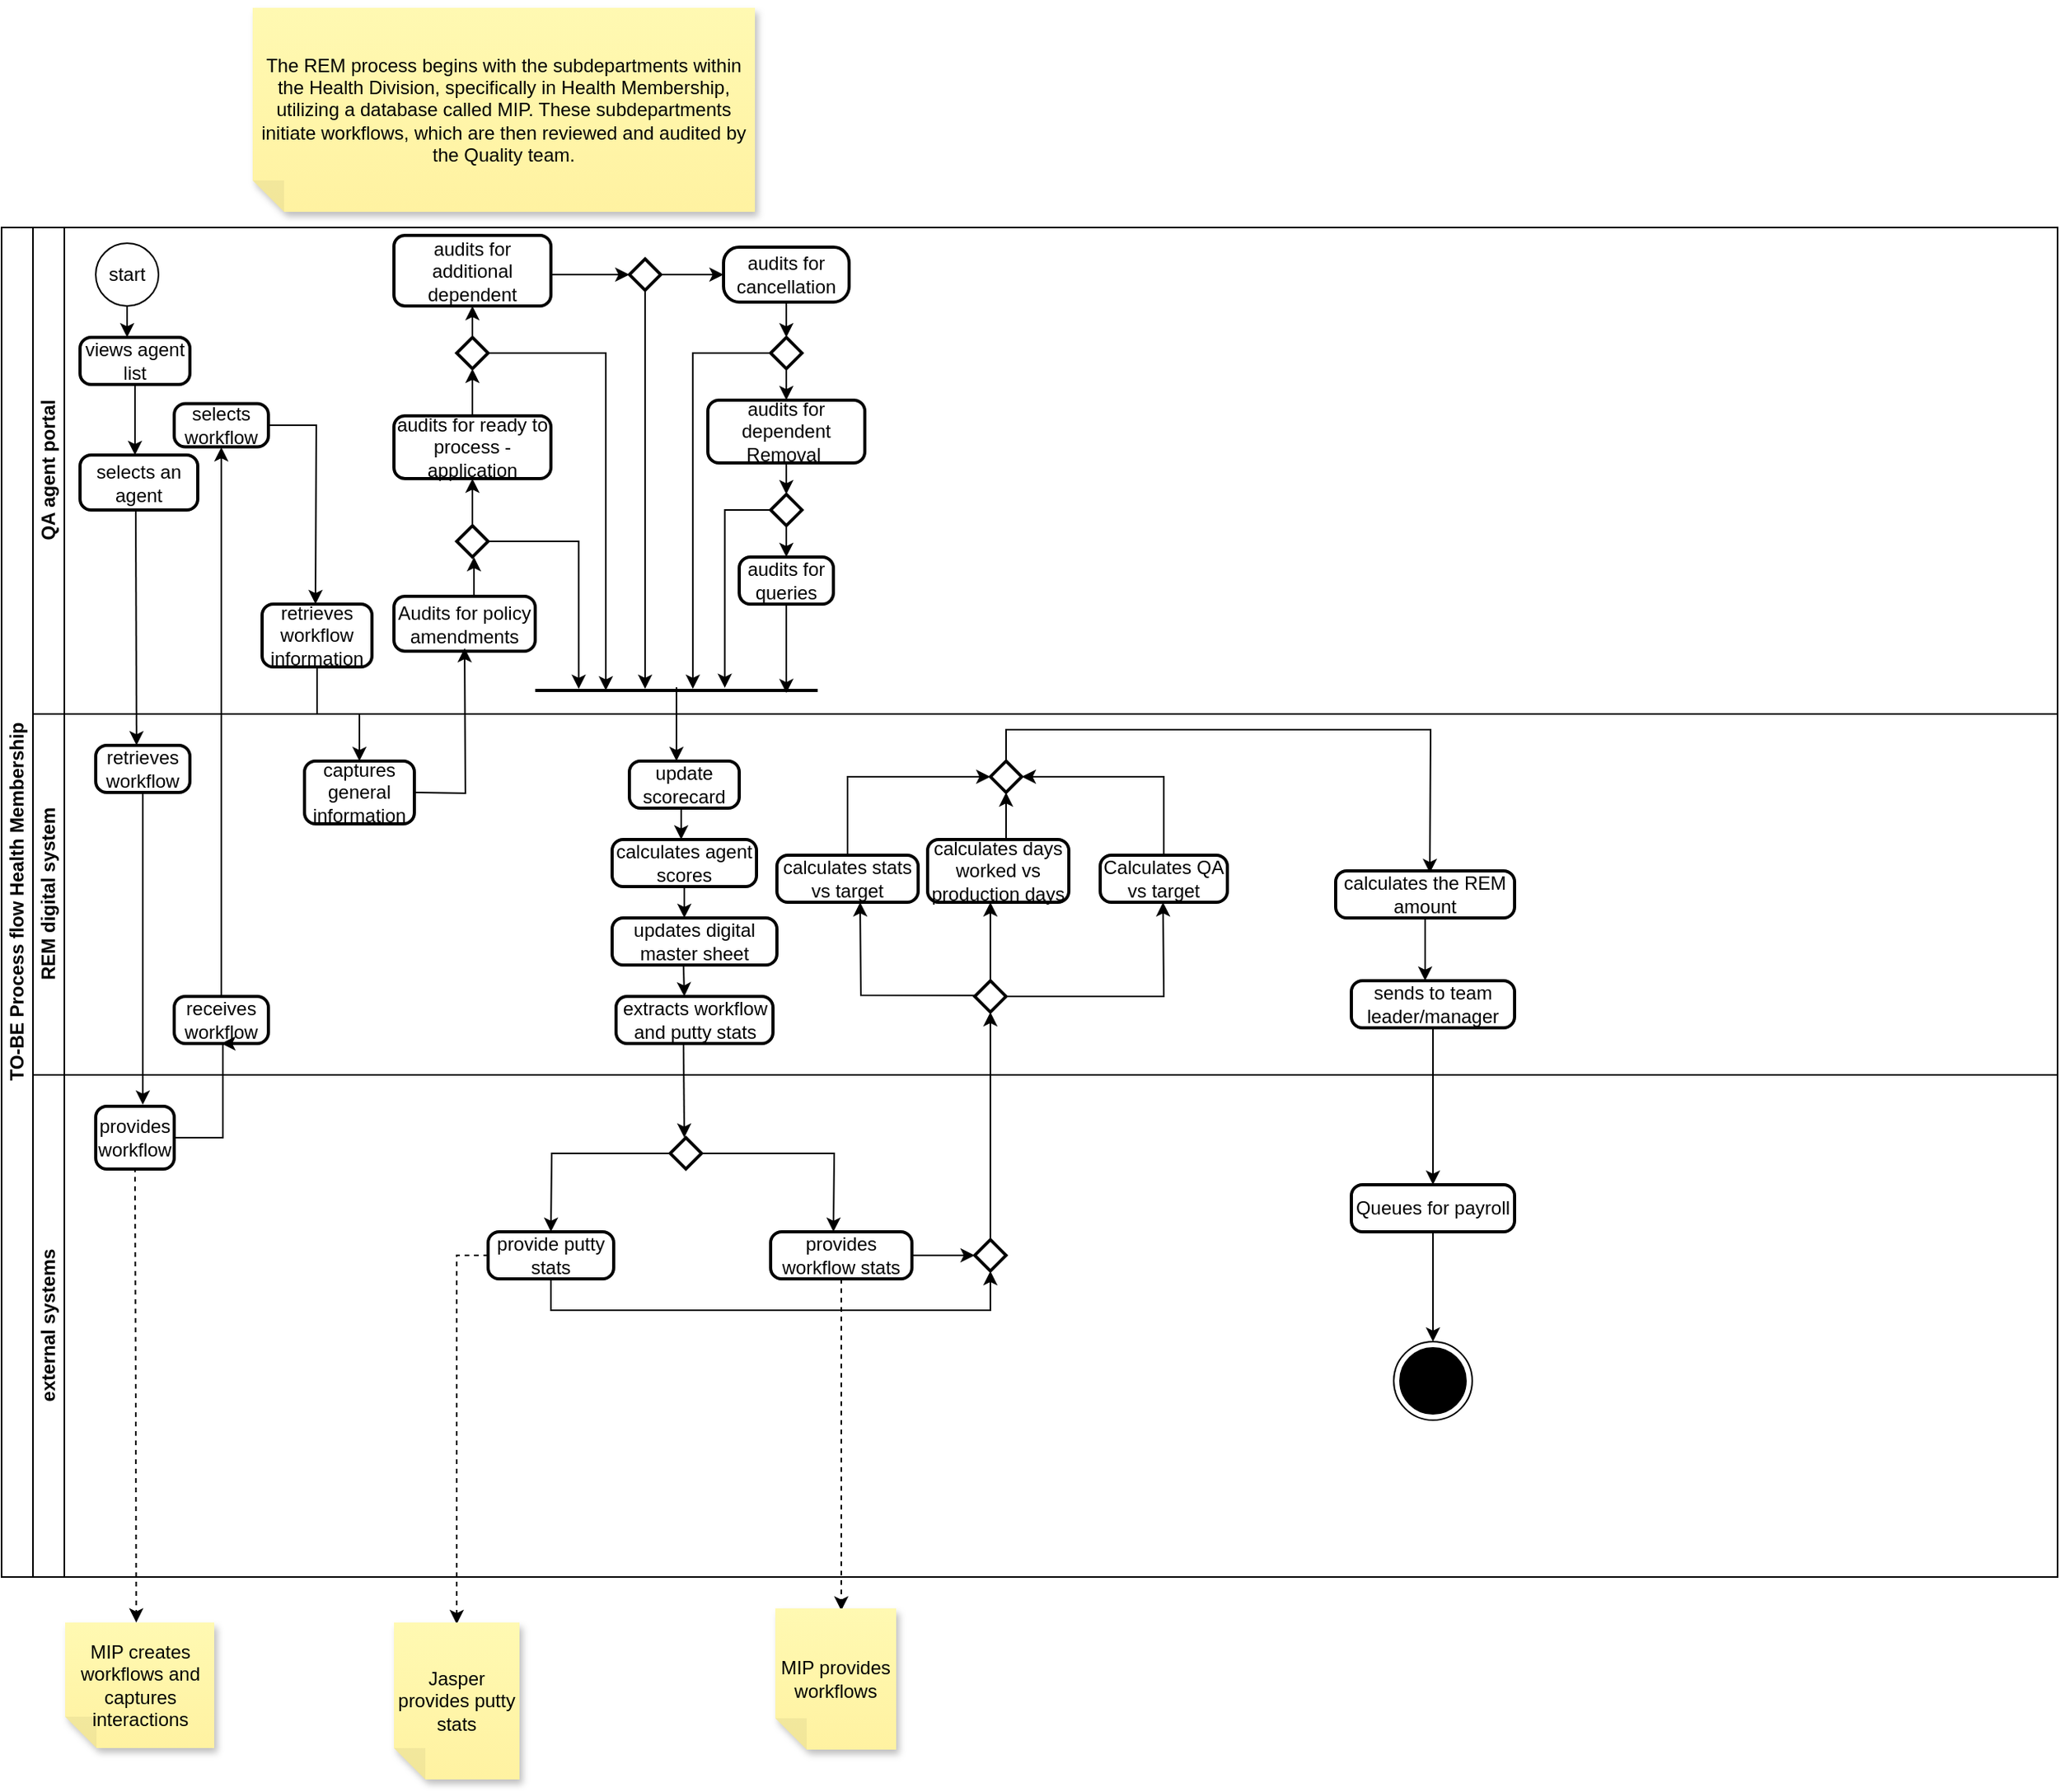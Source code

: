 <mxfile version="26.0.11">
  <diagram name="Page-1" id="Mo5LXh9xZfSiJ2UVL5K4">
    <mxGraphModel dx="794" dy="454" grid="1" gridSize="10" guides="1" tooltips="1" connect="1" arrows="1" fold="1" page="1" pageScale="1" pageWidth="850" pageHeight="1100" math="0" shadow="0">
      <root>
        <mxCell id="0" />
        <mxCell id="1" parent="0" />
        <mxCell id="3YAbdTH7UzKuv2VdQoLU-1" value="TO-BE Process flow Health Membership" style="swimlane;html=1;childLayout=stackLayout;resizeParent=1;resizeParentMax=0;horizontal=0;startSize=20;horizontalStack=0;" parent="1" vertex="1">
          <mxGeometry x="60" y="190" width="1310" height="860" as="geometry" />
        </mxCell>
        <mxCell id="3YAbdTH7UzKuv2VdQoLU-2" value="QA agent portal" style="swimlane;html=1;startSize=20;horizontal=0;" parent="3YAbdTH7UzKuv2VdQoLU-1" vertex="1">
          <mxGeometry x="20" width="1290" height="310" as="geometry" />
        </mxCell>
        <mxCell id="YWEc_yPuf_eXvl1y4lAa-35" style="edgeStyle=orthogonalEdgeStyle;rounded=0;orthogonalLoop=1;jettySize=auto;html=1;exitX=0.5;exitY=1;exitDx=0;exitDy=0;" parent="3YAbdTH7UzKuv2VdQoLU-2" source="YWEc_yPuf_eXvl1y4lAa-24" edge="1">
          <mxGeometry relative="1" as="geometry">
            <mxPoint x="60" y="70" as="targetPoint" />
          </mxGeometry>
        </mxCell>
        <mxCell id="YWEc_yPuf_eXvl1y4lAa-24" value="start" style="ellipse;whiteSpace=wrap;html=1;" parent="3YAbdTH7UzKuv2VdQoLU-2" vertex="1">
          <mxGeometry x="40" y="10" width="40" height="40" as="geometry" />
        </mxCell>
        <mxCell id="YWEc_yPuf_eXvl1y4lAa-36" style="edgeStyle=orthogonalEdgeStyle;rounded=0;orthogonalLoop=1;jettySize=auto;html=1;exitX=0.5;exitY=1;exitDx=0;exitDy=0;" parent="3YAbdTH7UzKuv2VdQoLU-2" source="YWEc_yPuf_eXvl1y4lAa-26" edge="1">
          <mxGeometry relative="1" as="geometry">
            <mxPoint x="65" y="145" as="targetPoint" />
            <mxPoint x="65" y="105" as="sourcePoint" />
          </mxGeometry>
        </mxCell>
        <mxCell id="YWEc_yPuf_eXvl1y4lAa-26" value="views agent list" style="rounded=1;whiteSpace=wrap;html=1;absoluteArcSize=1;arcSize=14;strokeWidth=2;" parent="3YAbdTH7UzKuv2VdQoLU-2" vertex="1">
          <mxGeometry x="30" y="70" width="70" height="30" as="geometry" />
        </mxCell>
        <mxCell id="YWEc_yPuf_eXvl1y4lAa-27" value="selects an agent" style="rounded=1;whiteSpace=wrap;html=1;absoluteArcSize=1;arcSize=14;strokeWidth=2;" parent="3YAbdTH7UzKuv2VdQoLU-2" vertex="1">
          <mxGeometry x="30" y="145" width="75" height="35" as="geometry" />
        </mxCell>
        <mxCell id="YWEc_yPuf_eXvl1y4lAa-38" value="" style="endArrow=classic;html=1;rounded=0;" parent="3YAbdTH7UzKuv2VdQoLU-2" edge="1">
          <mxGeometry width="50" height="50" relative="1" as="geometry">
            <mxPoint x="65.5" y="180" as="sourcePoint" />
            <mxPoint x="66" y="330" as="targetPoint" />
          </mxGeometry>
        </mxCell>
        <mxCell id="YWEc_yPuf_eXvl1y4lAa-45" style="edgeStyle=orthogonalEdgeStyle;rounded=0;orthogonalLoop=1;jettySize=auto;html=1;exitX=0.5;exitY=0;exitDx=0;exitDy=0;" parent="3YAbdTH7UzKuv2VdQoLU-2" source="YWEc_yPuf_eXvl1y4lAa-46" edge="1">
          <mxGeometry relative="1" as="geometry">
            <mxPoint x="280" y="210" as="targetPoint" />
          </mxGeometry>
        </mxCell>
        <mxCell id="3YAbdTH7UzKuv2VdQoLU-25" value="Audits for policy amendments" style="rounded=1;whiteSpace=wrap;html=1;absoluteArcSize=1;arcSize=14;strokeWidth=2;" parent="3YAbdTH7UzKuv2VdQoLU-2" vertex="1">
          <mxGeometry x="230" y="235" width="90" height="35" as="geometry" />
        </mxCell>
        <mxCell id="YWEc_yPuf_eXvl1y4lAa-48" style="edgeStyle=orthogonalEdgeStyle;rounded=0;orthogonalLoop=1;jettySize=auto;html=1;exitX=0.5;exitY=0;exitDx=0;exitDy=0;exitPerimeter=0;" parent="3YAbdTH7UzKuv2VdQoLU-2" source="YWEc_yPuf_eXvl1y4lAa-46" edge="1">
          <mxGeometry relative="1" as="geometry">
            <mxPoint x="280" y="160" as="targetPoint" />
          </mxGeometry>
        </mxCell>
        <mxCell id="YWEc_yPuf_eXvl1y4lAa-46" value="" style="strokeWidth=2;html=1;shape=mxgraph.flowchart.decision;whiteSpace=wrap;" parent="3YAbdTH7UzKuv2VdQoLU-2" vertex="1">
          <mxGeometry x="270" y="190" width="20" height="20" as="geometry" />
        </mxCell>
        <mxCell id="YWEc_yPuf_eXvl1y4lAa-47" value="" style="edgeStyle=orthogonalEdgeStyle;rounded=0;orthogonalLoop=1;jettySize=auto;html=1;exitX=0.5;exitY=0;exitDx=0;exitDy=0;" parent="3YAbdTH7UzKuv2VdQoLU-2" edge="1">
          <mxGeometry relative="1" as="geometry">
            <mxPoint x="281" y="210" as="targetPoint" />
            <mxPoint x="276" y="235" as="sourcePoint" />
          </mxGeometry>
        </mxCell>
        <mxCell id="YWEc_yPuf_eXvl1y4lAa-49" style="edgeStyle=orthogonalEdgeStyle;rounded=0;orthogonalLoop=1;jettySize=auto;html=1;exitX=0.5;exitY=0;exitDx=0;exitDy=0;" parent="3YAbdTH7UzKuv2VdQoLU-2" source="3YAbdTH7UzKuv2VdQoLU-27" edge="1">
          <mxGeometry relative="1" as="geometry">
            <mxPoint x="280" y="90" as="targetPoint" />
          </mxGeometry>
        </mxCell>
        <mxCell id="3YAbdTH7UzKuv2VdQoLU-27" value="audits for r&lt;span style=&quot;line-height: 107%; font-family: Aptos, sans-serif;&quot;&gt;&lt;font style=&quot;font-size: 12px;&quot;&gt;eady to process - application&lt;/font&gt;&lt;/span&gt;" style="rounded=1;whiteSpace=wrap;html=1;absoluteArcSize=1;arcSize=14;strokeWidth=2;" parent="3YAbdTH7UzKuv2VdQoLU-2" vertex="1">
          <mxGeometry x="230" y="120" width="100" height="40" as="geometry" />
        </mxCell>
        <mxCell id="YWEc_yPuf_eXvl1y4lAa-51" style="edgeStyle=orthogonalEdgeStyle;rounded=0;orthogonalLoop=1;jettySize=auto;html=1;exitX=0.5;exitY=0;exitDx=0;exitDy=0;exitPerimeter=0;" parent="3YAbdTH7UzKuv2VdQoLU-2" source="YWEc_yPuf_eXvl1y4lAa-50" edge="1">
          <mxGeometry relative="1" as="geometry">
            <mxPoint x="280" y="50" as="targetPoint" />
          </mxGeometry>
        </mxCell>
        <mxCell id="YWEc_yPuf_eXvl1y4lAa-50" value="" style="strokeWidth=2;html=1;shape=mxgraph.flowchart.decision;whiteSpace=wrap;" parent="3YAbdTH7UzKuv2VdQoLU-2" vertex="1">
          <mxGeometry x="270" y="70" width="20" height="20" as="geometry" />
        </mxCell>
        <mxCell id="3YAbdTH7UzKuv2VdQoLU-33" value="audits for additional dependent" style="rounded=1;whiteSpace=wrap;html=1;absoluteArcSize=1;arcSize=14;strokeWidth=2;" parent="3YAbdTH7UzKuv2VdQoLU-2" vertex="1">
          <mxGeometry x="230" y="5" width="100" height="45" as="geometry" />
        </mxCell>
        <mxCell id="YWEc_yPuf_eXvl1y4lAa-54" value="" style="endArrow=classic;html=1;rounded=0;" parent="3YAbdTH7UzKuv2VdQoLU-2" edge="1">
          <mxGeometry width="50" height="50" relative="1" as="geometry">
            <mxPoint x="330" y="30" as="sourcePoint" />
            <mxPoint x="380" y="30" as="targetPoint" />
            <Array as="points">
              <mxPoint x="370" y="30" />
            </Array>
          </mxGeometry>
        </mxCell>
        <mxCell id="YWEc_yPuf_eXvl1y4lAa-58" style="edgeStyle=orthogonalEdgeStyle;rounded=0;orthogonalLoop=1;jettySize=auto;html=1;exitX=1;exitY=0.5;exitDx=0;exitDy=0;exitPerimeter=0;" parent="3YAbdTH7UzKuv2VdQoLU-2" source="YWEc_yPuf_eXvl1y4lAa-55" edge="1">
          <mxGeometry relative="1" as="geometry">
            <mxPoint x="440" y="30" as="targetPoint" />
          </mxGeometry>
        </mxCell>
        <mxCell id="YWEc_yPuf_eXvl1y4lAa-70" style="edgeStyle=orthogonalEdgeStyle;rounded=0;orthogonalLoop=1;jettySize=auto;html=1;exitX=0.5;exitY=1;exitDx=0;exitDy=0;exitPerimeter=0;" parent="3YAbdTH7UzKuv2VdQoLU-2" source="YWEc_yPuf_eXvl1y4lAa-55" edge="1">
          <mxGeometry relative="1" as="geometry">
            <mxPoint x="390" y="294" as="targetPoint" />
            <mxPoint x="390" y="54" as="sourcePoint" />
          </mxGeometry>
        </mxCell>
        <mxCell id="YWEc_yPuf_eXvl1y4lAa-55" value="" style="strokeWidth=2;html=1;shape=mxgraph.flowchart.decision;whiteSpace=wrap;" parent="3YAbdTH7UzKuv2VdQoLU-2" vertex="1">
          <mxGeometry x="380" y="20" width="20" height="20" as="geometry" />
        </mxCell>
        <mxCell id="YWEc_yPuf_eXvl1y4lAa-59" style="edgeStyle=orthogonalEdgeStyle;rounded=0;orthogonalLoop=1;jettySize=auto;html=1;exitX=0.5;exitY=1;exitDx=0;exitDy=0;" parent="3YAbdTH7UzKuv2VdQoLU-2" source="3YAbdTH7UzKuv2VdQoLU-35" edge="1">
          <mxGeometry relative="1" as="geometry">
            <mxPoint x="480" y="70" as="targetPoint" />
          </mxGeometry>
        </mxCell>
        <mxCell id="3YAbdTH7UzKuv2VdQoLU-35" value="audits for cancellation" style="rounded=1;whiteSpace=wrap;html=1;absoluteArcSize=1;arcSize=20;strokeWidth=2;" parent="3YAbdTH7UzKuv2VdQoLU-2" vertex="1">
          <mxGeometry x="440" y="12.5" width="80" height="35" as="geometry" />
        </mxCell>
        <mxCell id="YWEc_yPuf_eXvl1y4lAa-61" style="edgeStyle=orthogonalEdgeStyle;rounded=0;orthogonalLoop=1;jettySize=auto;html=1;exitX=0.5;exitY=1;exitDx=0;exitDy=0;exitPerimeter=0;" parent="3YAbdTH7UzKuv2VdQoLU-2" source="YWEc_yPuf_eXvl1y4lAa-60" edge="1">
          <mxGeometry relative="1" as="geometry">
            <mxPoint x="480" y="110" as="targetPoint" />
          </mxGeometry>
        </mxCell>
        <mxCell id="YWEc_yPuf_eXvl1y4lAa-60" value="" style="strokeWidth=2;html=1;shape=mxgraph.flowchart.decision;whiteSpace=wrap;" parent="3YAbdTH7UzKuv2VdQoLU-2" vertex="1">
          <mxGeometry x="470" y="70" width="20" height="20" as="geometry" />
        </mxCell>
        <mxCell id="YWEc_yPuf_eXvl1y4lAa-63" style="edgeStyle=orthogonalEdgeStyle;rounded=0;orthogonalLoop=1;jettySize=auto;html=1;exitX=0.5;exitY=1;exitDx=0;exitDy=0;" parent="3YAbdTH7UzKuv2VdQoLU-2" source="3YAbdTH7UzKuv2VdQoLU-43" edge="1">
          <mxGeometry relative="1" as="geometry">
            <mxPoint x="480" y="170" as="targetPoint" />
          </mxGeometry>
        </mxCell>
        <mxCell id="3YAbdTH7UzKuv2VdQoLU-43" value="audits for dependent Removal&amp;nbsp;" style="rounded=1;whiteSpace=wrap;html=1;absoluteArcSize=1;arcSize=14;strokeWidth=2;" parent="3YAbdTH7UzKuv2VdQoLU-2" vertex="1">
          <mxGeometry x="430" y="110" width="100" height="40" as="geometry" />
        </mxCell>
        <mxCell id="3YAbdTH7UzKuv2VdQoLU-49" value="audits for queries" style="rounded=1;whiteSpace=wrap;html=1;absoluteArcSize=1;arcSize=14;strokeWidth=2;" parent="3YAbdTH7UzKuv2VdQoLU-2" vertex="1">
          <mxGeometry x="450" y="210" width="60" height="30" as="geometry" />
        </mxCell>
        <mxCell id="YWEc_yPuf_eXvl1y4lAa-65" style="edgeStyle=orthogonalEdgeStyle;rounded=0;orthogonalLoop=1;jettySize=auto;html=1;exitX=0.5;exitY=1;exitDx=0;exitDy=0;exitPerimeter=0;" parent="3YAbdTH7UzKuv2VdQoLU-2" source="YWEc_yPuf_eXvl1y4lAa-64" edge="1">
          <mxGeometry relative="1" as="geometry">
            <mxPoint x="480" y="210" as="targetPoint" />
          </mxGeometry>
        </mxCell>
        <mxCell id="YWEc_yPuf_eXvl1y4lAa-64" value="" style="strokeWidth=2;html=1;shape=mxgraph.flowchart.decision;whiteSpace=wrap;" parent="3YAbdTH7UzKuv2VdQoLU-2" vertex="1">
          <mxGeometry x="470" y="170" width="20" height="20" as="geometry" />
        </mxCell>
        <mxCell id="YWEc_yPuf_eXvl1y4lAa-66" value="" style="line;strokeWidth=2;html=1;" parent="3YAbdTH7UzKuv2VdQoLU-2" vertex="1">
          <mxGeometry x="320" y="290" width="180" height="10" as="geometry" />
        </mxCell>
        <mxCell id="YWEc_yPuf_eXvl1y4lAa-67" style="edgeStyle=orthogonalEdgeStyle;rounded=0;orthogonalLoop=1;jettySize=auto;html=1;exitX=1;exitY=0.5;exitDx=0;exitDy=0;exitPerimeter=0;entryX=0.25;entryY=0.5;entryDx=0;entryDy=0;entryPerimeter=0;" parent="3YAbdTH7UzKuv2VdQoLU-2" source="YWEc_yPuf_eXvl1y4lAa-50" target="YWEc_yPuf_eXvl1y4lAa-66" edge="1">
          <mxGeometry relative="1" as="geometry" />
        </mxCell>
        <mxCell id="YWEc_yPuf_eXvl1y4lAa-69" style="edgeStyle=orthogonalEdgeStyle;rounded=0;orthogonalLoop=1;jettySize=auto;html=1;exitX=1;exitY=0.5;exitDx=0;exitDy=0;exitPerimeter=0;entryX=0.154;entryY=0.4;entryDx=0;entryDy=0;entryPerimeter=0;" parent="3YAbdTH7UzKuv2VdQoLU-2" source="YWEc_yPuf_eXvl1y4lAa-46" target="YWEc_yPuf_eXvl1y4lAa-66" edge="1">
          <mxGeometry relative="1" as="geometry" />
        </mxCell>
        <mxCell id="YWEc_yPuf_eXvl1y4lAa-71" style="edgeStyle=orthogonalEdgeStyle;rounded=0;orthogonalLoop=1;jettySize=auto;html=1;exitX=0;exitY=0.5;exitDx=0;exitDy=0;exitPerimeter=0;entryX=0.558;entryY=0.4;entryDx=0;entryDy=0;entryPerimeter=0;" parent="3YAbdTH7UzKuv2VdQoLU-2" source="YWEc_yPuf_eXvl1y4lAa-60" target="YWEc_yPuf_eXvl1y4lAa-66" edge="1">
          <mxGeometry relative="1" as="geometry">
            <mxPoint x="409" y="290" as="targetPoint" />
          </mxGeometry>
        </mxCell>
        <mxCell id="YWEc_yPuf_eXvl1y4lAa-72" style="edgeStyle=orthogonalEdgeStyle;rounded=0;orthogonalLoop=1;jettySize=auto;html=1;exitX=0;exitY=0.5;exitDx=0;exitDy=0;exitPerimeter=0;entryX=0.671;entryY=0.333;entryDx=0;entryDy=0;entryPerimeter=0;" parent="3YAbdTH7UzKuv2VdQoLU-2" source="YWEc_yPuf_eXvl1y4lAa-64" target="YWEc_yPuf_eXvl1y4lAa-66" edge="1">
          <mxGeometry relative="1" as="geometry" />
        </mxCell>
        <mxCell id="YWEc_yPuf_eXvl1y4lAa-73" style="edgeStyle=orthogonalEdgeStyle;rounded=0;orthogonalLoop=1;jettySize=auto;html=1;exitX=0.5;exitY=1;exitDx=0;exitDy=0;entryX=0.889;entryY=0.667;entryDx=0;entryDy=0;entryPerimeter=0;" parent="3YAbdTH7UzKuv2VdQoLU-2" source="3YAbdTH7UzKuv2VdQoLU-49" target="YWEc_yPuf_eXvl1y4lAa-66" edge="1">
          <mxGeometry relative="1" as="geometry" />
        </mxCell>
        <mxCell id="9tu1RrZbz1C6bqo-8NHG-6" style="edgeStyle=orthogonalEdgeStyle;rounded=0;orthogonalLoop=1;jettySize=auto;html=1;exitX=1;exitY=0.5;exitDx=0;exitDy=0;" parent="3YAbdTH7UzKuv2VdQoLU-2" source="9tu1RrZbz1C6bqo-8NHG-5" edge="1">
          <mxGeometry relative="1" as="geometry">
            <mxPoint x="180" y="240" as="targetPoint" />
          </mxGeometry>
        </mxCell>
        <mxCell id="9tu1RrZbz1C6bqo-8NHG-5" value="selects workflow" style="rounded=1;whiteSpace=wrap;html=1;absoluteArcSize=1;arcSize=14;strokeWidth=2;" parent="3YAbdTH7UzKuv2VdQoLU-2" vertex="1">
          <mxGeometry x="90" y="112.25" width="60" height="27.5" as="geometry" />
        </mxCell>
        <mxCell id="9tu1RrZbz1C6bqo-8NHG-7" value="retrieves workflow information" style="rounded=1;whiteSpace=wrap;html=1;absoluteArcSize=1;arcSize=14;strokeWidth=2;" parent="3YAbdTH7UzKuv2VdQoLU-2" vertex="1">
          <mxGeometry x="146" y="240" width="70" height="40" as="geometry" />
        </mxCell>
        <mxCell id="3YAbdTH7UzKuv2VdQoLU-23" value="REM digital system" style="swimlane;html=1;startSize=20;horizontal=0;" parent="3YAbdTH7UzKuv2VdQoLU-1" vertex="1">
          <mxGeometry x="20" y="310" width="1290" height="230" as="geometry" />
        </mxCell>
        <mxCell id="3YAbdTH7UzKuv2VdQoLU-51" value="captures general information" style="rounded=1;whiteSpace=wrap;html=1;absoluteArcSize=1;arcSize=14;strokeWidth=2;" parent="3YAbdTH7UzKuv2VdQoLU-23" vertex="1">
          <mxGeometry x="173" y="30" width="70" height="40" as="geometry" />
        </mxCell>
        <mxCell id="YWEc_yPuf_eXvl1y4lAa-39" style="edgeStyle=orthogonalEdgeStyle;rounded=0;orthogonalLoop=1;jettySize=auto;html=1;exitX=0.5;exitY=1;exitDx=0;exitDy=0;" parent="3YAbdTH7UzKuv2VdQoLU-23" source="YWEc_yPuf_eXvl1y4lAa-9" edge="1">
          <mxGeometry relative="1" as="geometry">
            <mxPoint x="70" y="249" as="targetPoint" />
            <mxPoint x="70" y="69" as="sourcePoint" />
          </mxGeometry>
        </mxCell>
        <mxCell id="YWEc_yPuf_eXvl1y4lAa-9" value="retrieves workflow" style="rounded=1;whiteSpace=wrap;html=1;absoluteArcSize=1;arcSize=14;strokeWidth=2;" parent="3YAbdTH7UzKuv2VdQoLU-23" vertex="1">
          <mxGeometry x="40" y="20" width="60" height="30" as="geometry" />
        </mxCell>
        <mxCell id="YWEc_yPuf_eXvl1y4lAa-74" value="" style="endArrow=classic;html=1;rounded=0;" parent="3YAbdTH7UzKuv2VdQoLU-23" edge="1">
          <mxGeometry width="50" height="50" relative="1" as="geometry">
            <mxPoint x="410" y="-17" as="sourcePoint" />
            <mxPoint x="410" y="30" as="targetPoint" />
          </mxGeometry>
        </mxCell>
        <mxCell id="YWEc_yPuf_eXvl1y4lAa-76" style="edgeStyle=orthogonalEdgeStyle;rounded=0;orthogonalLoop=1;jettySize=auto;html=1;exitX=0.5;exitY=1;exitDx=0;exitDy=0;" parent="3YAbdTH7UzKuv2VdQoLU-23" edge="1">
          <mxGeometry relative="1" as="geometry">
            <mxPoint x="413" y="80" as="targetPoint" />
            <mxPoint x="418" y="60" as="sourcePoint" />
          </mxGeometry>
        </mxCell>
        <mxCell id="3YAbdTH7UzKuv2VdQoLU-53" value="update scorecard" style="rounded=1;whiteSpace=wrap;html=1;absoluteArcSize=1;arcSize=14;strokeWidth=2;" parent="3YAbdTH7UzKuv2VdQoLU-23" vertex="1">
          <mxGeometry x="380" y="30" width="70" height="30" as="geometry" />
        </mxCell>
        <mxCell id="YWEc_yPuf_eXvl1y4lAa-77" style="edgeStyle=orthogonalEdgeStyle;rounded=0;orthogonalLoop=1;jettySize=auto;html=1;exitX=0.5;exitY=1;exitDx=0;exitDy=0;" parent="3YAbdTH7UzKuv2VdQoLU-23" source="3YAbdTH7UzKuv2VdQoLU-71" edge="1">
          <mxGeometry relative="1" as="geometry">
            <mxPoint x="415" y="130" as="targetPoint" />
          </mxGeometry>
        </mxCell>
        <mxCell id="3YAbdTH7UzKuv2VdQoLU-71" value="calculates agent scores" style="rounded=1;whiteSpace=wrap;html=1;absoluteArcSize=1;arcSize=14;strokeWidth=2;" parent="3YAbdTH7UzKuv2VdQoLU-23" vertex="1">
          <mxGeometry x="369" y="80" width="92" height="30" as="geometry" />
        </mxCell>
        <mxCell id="YWEc_yPuf_eXvl1y4lAa-79" style="edgeStyle=orthogonalEdgeStyle;rounded=0;orthogonalLoop=1;jettySize=auto;html=1;exitX=0.5;exitY=1;exitDx=0;exitDy=0;" parent="3YAbdTH7UzKuv2VdQoLU-23" edge="1">
          <mxGeometry relative="1" as="geometry">
            <mxPoint x="415" y="180" as="targetPoint" />
            <mxPoint x="414.5" y="160" as="sourcePoint" />
          </mxGeometry>
        </mxCell>
        <mxCell id="3YAbdTH7UzKuv2VdQoLU-55" value="updates digital master sheet" style="rounded=1;whiteSpace=wrap;html=1;absoluteArcSize=1;arcSize=14;strokeWidth=2;" parent="3YAbdTH7UzKuv2VdQoLU-23" vertex="1">
          <mxGeometry x="369" y="130" width="105" height="30" as="geometry" />
        </mxCell>
        <mxCell id="3YAbdTH7UzKuv2VdQoLU-72" value="extracts workflow and putty stats" style="rounded=1;whiteSpace=wrap;html=1;absoluteArcSize=1;arcSize=14;strokeWidth=2;" parent="3YAbdTH7UzKuv2VdQoLU-23" vertex="1">
          <mxGeometry x="371.5" y="180" width="100" height="30" as="geometry" />
        </mxCell>
        <mxCell id="YWEc_yPuf_eXvl1y4lAa-82" value="" style="endArrow=classic;html=1;rounded=0;" parent="3YAbdTH7UzKuv2VdQoLU-23" edge="1">
          <mxGeometry width="50" height="50" relative="1" as="geometry">
            <mxPoint x="414.5" y="210" as="sourcePoint" />
            <mxPoint x="415" y="270" as="targetPoint" />
            <Array as="points" />
          </mxGeometry>
        </mxCell>
        <mxCell id="3YAbdTH7UzKuv2VdQoLU-61" value="calculates stats vs target" style="rounded=1;whiteSpace=wrap;html=1;absoluteArcSize=1;arcSize=14;strokeWidth=2;" parent="3YAbdTH7UzKuv2VdQoLU-23" vertex="1">
          <mxGeometry x="474" y="90" width="90" height="30" as="geometry" />
        </mxCell>
        <mxCell id="YWEc_yPuf_eXvl1y4lAa-103" style="edgeStyle=orthogonalEdgeStyle;rounded=0;orthogonalLoop=1;jettySize=auto;html=1;exitX=0.5;exitY=0;exitDx=0;exitDy=0;" parent="3YAbdTH7UzKuv2VdQoLU-23" source="3YAbdTH7UzKuv2VdQoLU-63" edge="1">
          <mxGeometry relative="1" as="geometry">
            <mxPoint x="620" y="50" as="targetPoint" />
          </mxGeometry>
        </mxCell>
        <mxCell id="3YAbdTH7UzKuv2VdQoLU-63" value="calculates days worked vs production days" style="rounded=1;whiteSpace=wrap;html=1;absoluteArcSize=1;arcSize=14;strokeWidth=2;" parent="3YAbdTH7UzKuv2VdQoLU-23" vertex="1">
          <mxGeometry x="570" y="80" width="90" height="40" as="geometry" />
        </mxCell>
        <mxCell id="3YAbdTH7UzKuv2VdQoLU-64" value="Calculates QA vs target" style="rounded=1;whiteSpace=wrap;html=1;absoluteArcSize=1;arcSize=14;strokeWidth=2;" parent="3YAbdTH7UzKuv2VdQoLU-23" vertex="1">
          <mxGeometry x="680" y="90" width="81" height="30" as="geometry" />
        </mxCell>
        <mxCell id="YWEc_yPuf_eXvl1y4lAa-108" style="edgeStyle=orthogonalEdgeStyle;rounded=0;orthogonalLoop=1;jettySize=auto;html=1;exitX=0.5;exitY=0;exitDx=0;exitDy=0;exitPerimeter=0;" parent="3YAbdTH7UzKuv2VdQoLU-23" source="YWEc_yPuf_eXvl1y4lAa-105" edge="1">
          <mxGeometry relative="1" as="geometry">
            <mxPoint x="890" y="101.333" as="targetPoint" />
          </mxGeometry>
        </mxCell>
        <mxCell id="YWEc_yPuf_eXvl1y4lAa-105" value="" style="strokeWidth=2;html=1;shape=mxgraph.flowchart.decision;whiteSpace=wrap;" parent="3YAbdTH7UzKuv2VdQoLU-23" vertex="1">
          <mxGeometry x="610" y="30" width="20" height="20" as="geometry" />
        </mxCell>
        <mxCell id="YWEc_yPuf_eXvl1y4lAa-106" style="edgeStyle=orthogonalEdgeStyle;rounded=0;orthogonalLoop=1;jettySize=auto;html=1;exitX=0.5;exitY=0;exitDx=0;exitDy=0;entryX=0;entryY=0.5;entryDx=0;entryDy=0;entryPerimeter=0;" parent="3YAbdTH7UzKuv2VdQoLU-23" source="3YAbdTH7UzKuv2VdQoLU-61" target="YWEc_yPuf_eXvl1y4lAa-105" edge="1">
          <mxGeometry relative="1" as="geometry" />
        </mxCell>
        <mxCell id="YWEc_yPuf_eXvl1y4lAa-107" style="edgeStyle=orthogonalEdgeStyle;rounded=0;orthogonalLoop=1;jettySize=auto;html=1;exitX=0.5;exitY=0;exitDx=0;exitDy=0;entryX=1;entryY=0.5;entryDx=0;entryDy=0;entryPerimeter=0;" parent="3YAbdTH7UzKuv2VdQoLU-23" source="3YAbdTH7UzKuv2VdQoLU-64" target="YWEc_yPuf_eXvl1y4lAa-105" edge="1">
          <mxGeometry relative="1" as="geometry" />
        </mxCell>
        <mxCell id="YWEc_yPuf_eXvl1y4lAa-109" style="edgeStyle=orthogonalEdgeStyle;rounded=0;orthogonalLoop=1;jettySize=auto;html=1;exitX=0.5;exitY=1;exitDx=0;exitDy=0;" parent="3YAbdTH7UzKuv2VdQoLU-23" source="3YAbdTH7UzKuv2VdQoLU-66" edge="1">
          <mxGeometry relative="1" as="geometry">
            <mxPoint x="887" y="170" as="targetPoint" />
          </mxGeometry>
        </mxCell>
        <mxCell id="3YAbdTH7UzKuv2VdQoLU-66" value="calculates the REM amount" style="rounded=1;whiteSpace=wrap;html=1;absoluteArcSize=1;arcSize=14;strokeWidth=2;" parent="3YAbdTH7UzKuv2VdQoLU-23" vertex="1">
          <mxGeometry x="830" y="100" width="114" height="30" as="geometry" />
        </mxCell>
        <mxCell id="YWEc_yPuf_eXvl1y4lAa-110" style="edgeStyle=orthogonalEdgeStyle;rounded=0;orthogonalLoop=1;jettySize=auto;html=1;exitX=0.5;exitY=1;exitDx=0;exitDy=0;" parent="3YAbdTH7UzKuv2VdQoLU-23" source="3YAbdTH7UzKuv2VdQoLU-67" edge="1">
          <mxGeometry relative="1" as="geometry">
            <mxPoint x="892" y="300" as="targetPoint" />
          </mxGeometry>
        </mxCell>
        <mxCell id="3YAbdTH7UzKuv2VdQoLU-67" value="sends to team leader/manager" style="rounded=1;whiteSpace=wrap;html=1;absoluteArcSize=1;arcSize=14;strokeWidth=2;" parent="3YAbdTH7UzKuv2VdQoLU-23" vertex="1">
          <mxGeometry x="840" y="170" width="104" height="30" as="geometry" />
        </mxCell>
        <mxCell id="9tu1RrZbz1C6bqo-8NHG-3" style="edgeStyle=orthogonalEdgeStyle;rounded=0;orthogonalLoop=1;jettySize=auto;html=1;exitX=0.5;exitY=0;exitDx=0;exitDy=0;" parent="3YAbdTH7UzKuv2VdQoLU-23" source="9tu1RrZbz1C6bqo-8NHG-2" edge="1">
          <mxGeometry relative="1" as="geometry">
            <mxPoint x="120" y="-170" as="targetPoint" />
          </mxGeometry>
        </mxCell>
        <mxCell id="9tu1RrZbz1C6bqo-8NHG-2" value="receives workflow" style="rounded=1;whiteSpace=wrap;html=1;absoluteArcSize=1;arcSize=14;strokeWidth=2;" parent="3YAbdTH7UzKuv2VdQoLU-23" vertex="1">
          <mxGeometry x="90" y="180" width="60" height="30" as="geometry" />
        </mxCell>
        <mxCell id="3YAbdTH7UzKuv2VdQoLU-50" value="external systems" style="swimlane;html=1;startSize=20;horizontal=0;" parent="3YAbdTH7UzKuv2VdQoLU-1" vertex="1">
          <mxGeometry x="20" y="540" width="1290" height="320" as="geometry" />
        </mxCell>
        <mxCell id="YWEc_yPuf_eXvl1y4lAa-12" style="edgeStyle=orthogonalEdgeStyle;rounded=0;orthogonalLoop=1;jettySize=auto;html=1;exitX=1;exitY=0.5;exitDx=0;exitDy=0;" parent="3YAbdTH7UzKuv2VdQoLU-50" source="YWEc_yPuf_eXvl1y4lAa-11" edge="1">
          <mxGeometry relative="1" as="geometry">
            <mxPoint x="120" y="-20" as="targetPoint" />
            <mxPoint x="100" y="40" as="sourcePoint" />
            <Array as="points">
              <mxPoint x="121" y="40" />
            </Array>
          </mxGeometry>
        </mxCell>
        <mxCell id="YWEc_yPuf_eXvl1y4lAa-11" value="provides workflow" style="rounded=1;whiteSpace=wrap;html=1;absoluteArcSize=1;arcSize=14;strokeWidth=2;" parent="3YAbdTH7UzKuv2VdQoLU-50" vertex="1">
          <mxGeometry x="40" y="20" width="50" height="40" as="geometry" />
        </mxCell>
        <mxCell id="YWEc_yPuf_eXvl1y4lAa-91" style="edgeStyle=orthogonalEdgeStyle;rounded=0;orthogonalLoop=1;jettySize=auto;html=1;exitX=1;exitY=0.5;exitDx=0;exitDy=0;" parent="3YAbdTH7UzKuv2VdQoLU-50" source="YWEc_yPuf_eXvl1y4lAa-92" edge="1">
          <mxGeometry relative="1" as="geometry">
            <mxPoint x="600" y="115" as="targetPoint" />
          </mxGeometry>
        </mxCell>
        <mxCell id="YWEc_yPuf_eXvl1y4lAa-96" style="edgeStyle=orthogonalEdgeStyle;rounded=0;orthogonalLoop=1;jettySize=auto;html=1;exitX=0.5;exitY=1;exitDx=0;exitDy=0;dashed=1;" parent="3YAbdTH7UzKuv2VdQoLU-50" source="3YAbdTH7UzKuv2VdQoLU-15" edge="1">
          <mxGeometry relative="1" as="geometry">
            <mxPoint x="515" y="341.333" as="targetPoint" />
          </mxGeometry>
        </mxCell>
        <mxCell id="3YAbdTH7UzKuv2VdQoLU-15" value="provides workflow stats" style="rounded=1;whiteSpace=wrap;html=1;absoluteArcSize=1;arcSize=14;strokeWidth=2;" parent="3YAbdTH7UzKuv2VdQoLU-50" vertex="1">
          <mxGeometry x="470" y="100" width="90" height="30" as="geometry" />
        </mxCell>
        <mxCell id="YWEc_yPuf_eXvl1y4lAa-84" style="edgeStyle=orthogonalEdgeStyle;rounded=0;orthogonalLoop=1;jettySize=auto;html=1;exitX=1;exitY=0.5;exitDx=0;exitDy=0;exitPerimeter=0;" parent="3YAbdTH7UzKuv2VdQoLU-50" source="YWEc_yPuf_eXvl1y4lAa-83" edge="1">
          <mxGeometry relative="1" as="geometry">
            <mxPoint x="510" y="100" as="targetPoint" />
          </mxGeometry>
        </mxCell>
        <mxCell id="YWEc_yPuf_eXvl1y4lAa-88" style="edgeStyle=orthogonalEdgeStyle;rounded=0;orthogonalLoop=1;jettySize=auto;html=1;exitX=0;exitY=0.5;exitDx=0;exitDy=0;exitPerimeter=0;" parent="3YAbdTH7UzKuv2VdQoLU-50" source="YWEc_yPuf_eXvl1y4lAa-83" edge="1">
          <mxGeometry relative="1" as="geometry">
            <mxPoint x="330" y="100" as="targetPoint" />
          </mxGeometry>
        </mxCell>
        <mxCell id="YWEc_yPuf_eXvl1y4lAa-83" value="" style="strokeWidth=2;html=1;shape=mxgraph.flowchart.decision;whiteSpace=wrap;" parent="3YAbdTH7UzKuv2VdQoLU-50" vertex="1">
          <mxGeometry x="406" y="40" width="20" height="20" as="geometry" />
        </mxCell>
        <mxCell id="YWEc_yPuf_eXvl1y4lAa-97" style="edgeStyle=orthogonalEdgeStyle;rounded=0;orthogonalLoop=1;jettySize=auto;html=1;exitX=0;exitY=0.5;exitDx=0;exitDy=0;dashed=1;" parent="3YAbdTH7UzKuv2VdQoLU-50" source="3YAbdTH7UzKuv2VdQoLU-13" edge="1">
          <mxGeometry relative="1" as="geometry">
            <mxPoint x="270" y="350" as="targetPoint" />
          </mxGeometry>
        </mxCell>
        <mxCell id="3YAbdTH7UzKuv2VdQoLU-13" value="provide putty stats" style="rounded=1;whiteSpace=wrap;html=1;absoluteArcSize=1;arcSize=14;strokeWidth=2;" parent="3YAbdTH7UzKuv2VdQoLU-50" vertex="1">
          <mxGeometry x="290" y="100" width="80" height="30" as="geometry" />
        </mxCell>
        <mxCell id="YWEc_yPuf_eXvl1y4lAa-94" style="edgeStyle=orthogonalEdgeStyle;rounded=0;orthogonalLoop=1;jettySize=auto;html=1;exitX=0.5;exitY=0;exitDx=0;exitDy=0;exitPerimeter=0;" parent="3YAbdTH7UzKuv2VdQoLU-50" source="YWEc_yPuf_eXvl1y4lAa-98" edge="1">
          <mxGeometry relative="1" as="geometry">
            <mxPoint x="610" y="-40" as="targetPoint" />
          </mxGeometry>
        </mxCell>
        <mxCell id="YWEc_yPuf_eXvl1y4lAa-92" value="" style="strokeWidth=2;html=1;shape=mxgraph.flowchart.decision;whiteSpace=wrap;" parent="3YAbdTH7UzKuv2VdQoLU-50" vertex="1">
          <mxGeometry x="600" y="105" width="20" height="20" as="geometry" />
        </mxCell>
        <mxCell id="YWEc_yPuf_eXvl1y4lAa-93" value="" style="edgeStyle=orthogonalEdgeStyle;rounded=0;orthogonalLoop=1;jettySize=auto;html=1;exitX=1;exitY=0.5;exitDx=0;exitDy=0;" parent="3YAbdTH7UzKuv2VdQoLU-50" source="3YAbdTH7UzKuv2VdQoLU-15" target="YWEc_yPuf_eXvl1y4lAa-92" edge="1">
          <mxGeometry relative="1" as="geometry">
            <mxPoint x="680" y="845" as="targetPoint" />
            <mxPoint x="640" y="845" as="sourcePoint" />
          </mxGeometry>
        </mxCell>
        <mxCell id="YWEc_yPuf_eXvl1y4lAa-95" style="edgeStyle=orthogonalEdgeStyle;rounded=0;orthogonalLoop=1;jettySize=auto;html=1;exitX=0.5;exitY=1;exitDx=0;exitDy=0;entryX=0.5;entryY=1;entryDx=0;entryDy=0;entryPerimeter=0;" parent="3YAbdTH7UzKuv2VdQoLU-50" source="3YAbdTH7UzKuv2VdQoLU-13" target="YWEc_yPuf_eXvl1y4lAa-92" edge="1">
          <mxGeometry relative="1" as="geometry" />
        </mxCell>
        <mxCell id="YWEc_yPuf_eXvl1y4lAa-100" style="edgeStyle=orthogonalEdgeStyle;rounded=0;orthogonalLoop=1;jettySize=auto;html=1;exitX=0.5;exitY=0;exitDx=0;exitDy=0;exitPerimeter=0;" parent="3YAbdTH7UzKuv2VdQoLU-50" source="YWEc_yPuf_eXvl1y4lAa-98" edge="1">
          <mxGeometry relative="1" as="geometry">
            <mxPoint x="610" y="-110" as="targetPoint" />
          </mxGeometry>
        </mxCell>
        <mxCell id="YWEc_yPuf_eXvl1y4lAa-101" style="edgeStyle=orthogonalEdgeStyle;rounded=0;orthogonalLoop=1;jettySize=auto;html=1;exitX=0.367;exitY=0.467;exitDx=0;exitDy=0;exitPerimeter=0;" parent="3YAbdTH7UzKuv2VdQoLU-50" source="YWEc_yPuf_eXvl1y4lAa-98" edge="1">
          <mxGeometry relative="1" as="geometry">
            <mxPoint x="527" y="-110" as="targetPoint" />
            <mxPoint x="587" y="-50" as="sourcePoint" />
          </mxGeometry>
        </mxCell>
        <mxCell id="YWEc_yPuf_eXvl1y4lAa-102" style="edgeStyle=orthogonalEdgeStyle;rounded=0;orthogonalLoop=1;jettySize=auto;html=1;exitX=1;exitY=0.5;exitDx=0;exitDy=0;exitPerimeter=0;" parent="3YAbdTH7UzKuv2VdQoLU-50" source="YWEc_yPuf_eXvl1y4lAa-98" edge="1">
          <mxGeometry relative="1" as="geometry">
            <mxPoint x="720" y="-110" as="targetPoint" />
          </mxGeometry>
        </mxCell>
        <mxCell id="YWEc_yPuf_eXvl1y4lAa-98" value="" style="strokeWidth=2;html=1;shape=mxgraph.flowchart.decision;whiteSpace=wrap;" parent="3YAbdTH7UzKuv2VdQoLU-50" vertex="1">
          <mxGeometry x="600" y="-60" width="20" height="20" as="geometry" />
        </mxCell>
        <mxCell id="YWEc_yPuf_eXvl1y4lAa-99" value="" style="edgeStyle=orthogonalEdgeStyle;rounded=0;orthogonalLoop=1;jettySize=auto;html=1;exitX=0.5;exitY=0;exitDx=0;exitDy=0;exitPerimeter=0;" parent="3YAbdTH7UzKuv2VdQoLU-50" source="YWEc_yPuf_eXvl1y4lAa-92" target="YWEc_yPuf_eXvl1y4lAa-98" edge="1">
          <mxGeometry relative="1" as="geometry">
            <mxPoint x="690" y="690" as="targetPoint" />
            <mxPoint x="690" y="835" as="sourcePoint" />
          </mxGeometry>
        </mxCell>
        <mxCell id="YWEc_yPuf_eXvl1y4lAa-112" style="edgeStyle=orthogonalEdgeStyle;rounded=0;orthogonalLoop=1;jettySize=auto;html=1;exitX=0.5;exitY=1;exitDx=0;exitDy=0;" parent="3YAbdTH7UzKuv2VdQoLU-50" source="3YAbdTH7UzKuv2VdQoLU-20" edge="1">
          <mxGeometry relative="1" as="geometry">
            <mxPoint x="892" y="170" as="targetPoint" />
          </mxGeometry>
        </mxCell>
        <mxCell id="3YAbdTH7UzKuv2VdQoLU-20" value="Queues for payroll" style="rounded=1;whiteSpace=wrap;html=1;absoluteArcSize=1;arcSize=14;strokeWidth=2;" parent="3YAbdTH7UzKuv2VdQoLU-50" vertex="1">
          <mxGeometry x="840" y="70" width="104" height="30" as="geometry" />
        </mxCell>
        <mxCell id="3YAbdTH7UzKuv2VdQoLU-21" value="" style="ellipse;html=1;shape=endState;fillColor=strokeColor;" parent="3YAbdTH7UzKuv2VdQoLU-50" vertex="1">
          <mxGeometry x="867" y="170" width="50" height="50" as="geometry" />
        </mxCell>
        <mxCell id="YWEc_yPuf_eXvl1y4lAa-41" style="edgeStyle=orthogonalEdgeStyle;rounded=0;orthogonalLoop=1;jettySize=auto;html=1;exitX=1;exitY=0.5;exitDx=0;exitDy=0;entryX=0.578;entryY=0.943;entryDx=0;entryDy=0;entryPerimeter=0;" parent="3YAbdTH7UzKuv2VdQoLU-1" edge="1">
          <mxGeometry relative="1" as="geometry">
            <mxPoint x="295.02" y="268.005" as="targetPoint" />
            <mxPoint x="263" y="360" as="sourcePoint" />
          </mxGeometry>
        </mxCell>
        <mxCell id="9tu1RrZbz1C6bqo-8NHG-9" style="edgeStyle=orthogonalEdgeStyle;rounded=0;orthogonalLoop=1;jettySize=auto;html=1;exitX=0.5;exitY=1;exitDx=0;exitDy=0;entryX=0.5;entryY=0;entryDx=0;entryDy=0;" parent="3YAbdTH7UzKuv2VdQoLU-1" source="9tu1RrZbz1C6bqo-8NHG-7" target="3YAbdTH7UzKuv2VdQoLU-51" edge="1">
          <mxGeometry relative="1" as="geometry" />
        </mxCell>
        <mxCell id="3YAbdTH7UzKuv2VdQoLU-80" value="MIP creates workflows and captures interactions" style="shape=note;whiteSpace=wrap;html=1;backgroundOutline=1;fontColor=#000000;darkOpacity=0.05;fillColor=#FFF9B2;strokeColor=none;fillStyle=solid;direction=west;gradientDirection=north;gradientColor=#FFF2A1;shadow=1;size=20;pointerEvents=1;" parent="1" vertex="1">
          <mxGeometry x="100.5" y="1079" width="95" height="80" as="geometry" />
        </mxCell>
        <mxCell id="3YAbdTH7UzKuv2VdQoLU-82" value="Jasper provides putty stats" style="shape=note;whiteSpace=wrap;html=1;backgroundOutline=1;fontColor=#000000;darkOpacity=0.05;fillColor=#FFF9B2;strokeColor=none;fillStyle=solid;direction=west;gradientDirection=north;gradientColor=#FFF2A1;shadow=1;size=20;pointerEvents=1;" parent="1" vertex="1">
          <mxGeometry x="310" y="1079" width="80" height="100" as="geometry" />
        </mxCell>
        <mxCell id="3YAbdTH7UzKuv2VdQoLU-83" value="MIP provides workflows" style="shape=note;whiteSpace=wrap;html=1;backgroundOutline=1;fontColor=#000000;darkOpacity=0.05;fillColor=#FFF9B2;strokeColor=none;fillStyle=solid;direction=west;gradientDirection=north;gradientColor=#FFF2A1;shadow=1;size=20;pointerEvents=1;" parent="1" vertex="1">
          <mxGeometry x="553" y="1070" width="77" height="90" as="geometry" />
        </mxCell>
        <mxCell id="YWEc_yPuf_eXvl1y4lAa-113" style="edgeStyle=orthogonalEdgeStyle;rounded=0;orthogonalLoop=1;jettySize=auto;html=1;exitX=0.5;exitY=1;exitDx=0;exitDy=0;entryX=0.523;entryY=1.075;entryDx=0;entryDy=0;entryPerimeter=0;dashed=1;" parent="1" edge="1">
          <mxGeometry relative="1" as="geometry">
            <mxPoint x="145" y="789" as="sourcePoint" />
            <mxPoint x="145.815" y="1079" as="targetPoint" />
          </mxGeometry>
        </mxCell>
        <mxCell id="9tu1RrZbz1C6bqo-8NHG-1" value="The REM process begins with the subdepartments within the Health Division, specifically in Health Membership, utilizing a database called MIP. These subdepartments initiate workflows, which are then reviewed and audited by the Quality team." style="shape=note;whiteSpace=wrap;html=1;backgroundOutline=1;fontColor=#000000;darkOpacity=0.05;fillColor=#FFF9B2;strokeColor=none;fillStyle=solid;direction=west;gradientDirection=north;gradientColor=#FFF2A1;shadow=1;size=20;pointerEvents=1;" parent="1" vertex="1">
          <mxGeometry x="220" y="50" width="320" height="130" as="geometry" />
        </mxCell>
      </root>
    </mxGraphModel>
  </diagram>
</mxfile>
